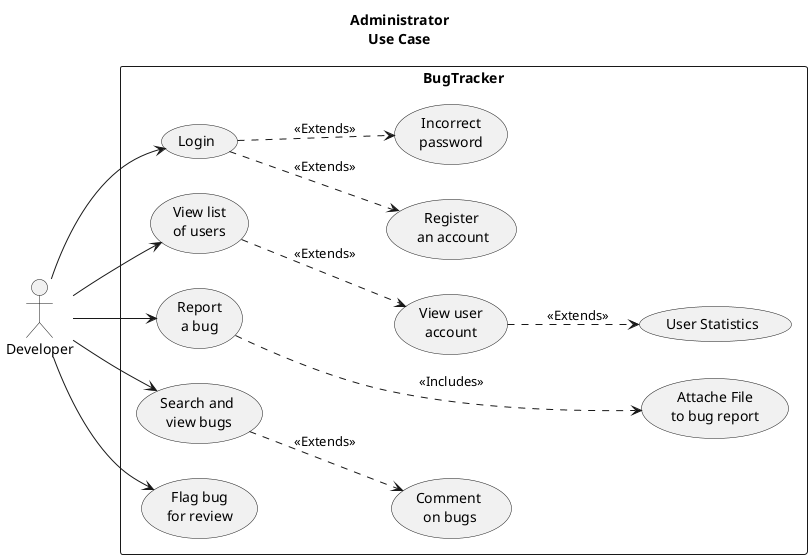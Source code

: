 @startuml

left to right direction

Title Administrator\nUse Case

:Developer: as Dev

rectangle BugTracker{
	Dev -> (Login)
		(Login) ..> (Register\n an account): <<Extends>>
		(Login) ..> (Incorrect\npassword): <<Extends>>

	Dev -> (View list\nof users)	
		(View list\nof users) ..> (View user\naccount): <<Extends>>
			(View user\naccount) ..> (User Statistics): <<Extends>>
		
	Dev -> (Report\na bug)
		(Report\na bug) ...> (Attache File\nto bug report): <<Includes>>

	Dev -> (Search and\n view bugs)
		
		(Search and\n view bugs) ..> (Comment \non bugs): <<Extends>>

	Dev --> (Flag bug\nfor review)

}

@enduml